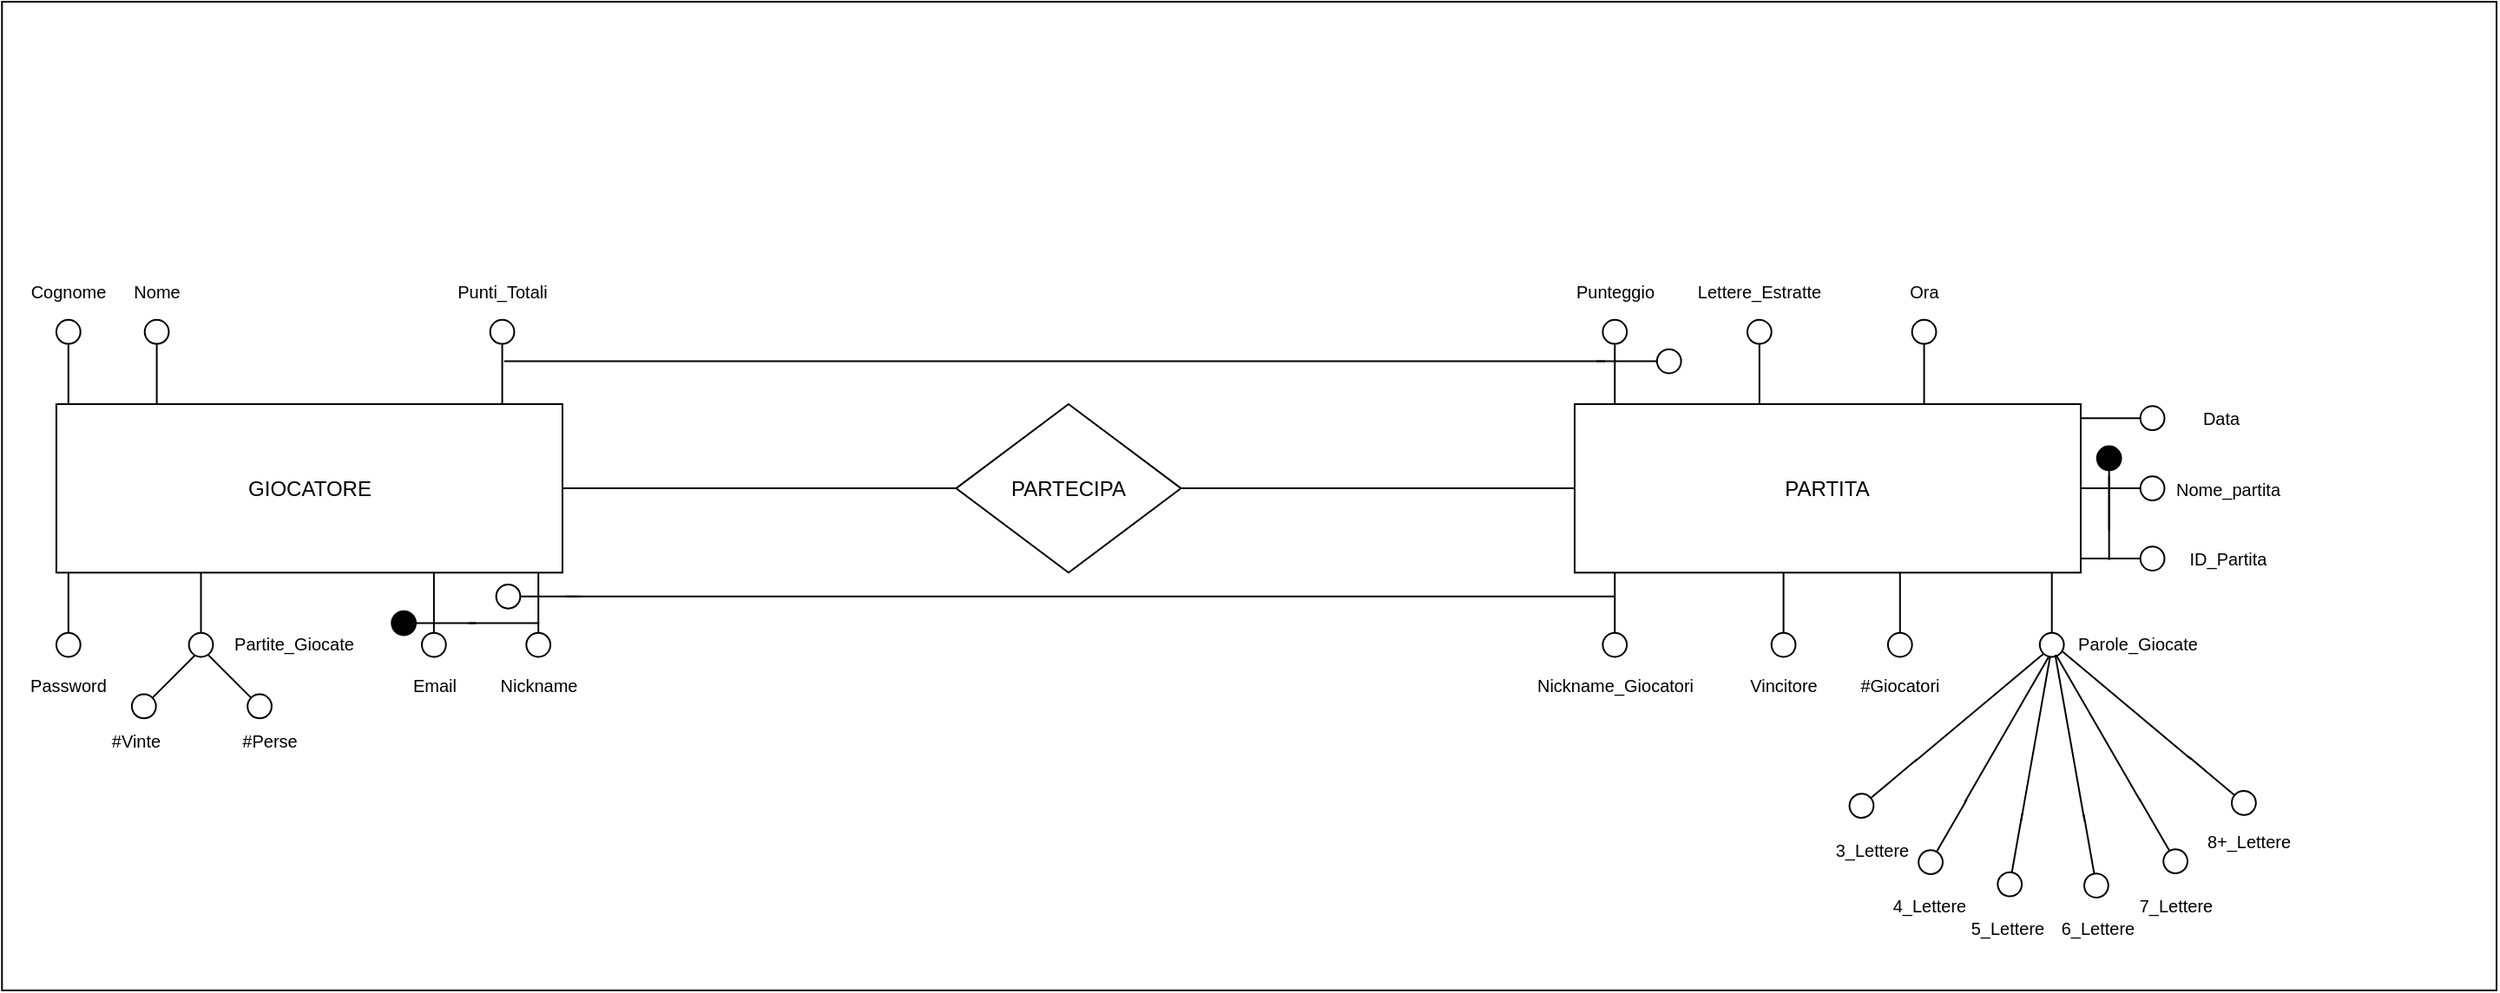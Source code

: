 <mxfile version="13.0.5" type="device"><diagram id="Agzf-7xxmcIH1kS_xgvj" name="Page-1"><mxGraphModel dx="2249" dy="769" grid="1" gridSize="10" guides="1" tooltips="1" connect="1" arrows="1" fold="1" page="1" pageScale="1" pageWidth="827" pageHeight="1169" math="0" shadow="0"><root><mxCell id="0"/><mxCell id="1" parent="0"/><mxCell id="y1J0WQ73ZuK1mdIbKQmu-139" value="" style="rounded=0;whiteSpace=wrap;html=1;strokeWidth=1;fontSize=7;" vertex="1" parent="1"><mxGeometry x="-826.85" width="1436.85" height="570" as="geometry"/></mxCell><mxCell id="y1J0WQ73ZuK1mdIbKQmu-141" value="" style="group" vertex="1" connectable="0" parent="1"><mxGeometry x="-821" y="151" width="1321.08" height="399" as="geometry"/></mxCell><mxCell id="y1J0WQ73ZuK1mdIbKQmu-1" value="" style="rounded=0;whiteSpace=wrap;html=1;" vertex="1" parent="y1J0WQ73ZuK1mdIbKQmu-141"><mxGeometry x="25.459" y="80.976" width="291.515" height="97.171" as="geometry"/></mxCell><mxCell id="y1J0WQ73ZuK1mdIbKQmu-3" value="" style="shape=mxgraph.pid.fittings.open_disc;html=1;pointerEvents=1;align=center;verticalLabelPosition=bottom;verticalAlign=top;dashed=0;" vertex="1" parent="y1J0WQ73ZuK1mdIbKQmu-141"><mxGeometry x="25.459" y="32.39" width="13.879" height="48.585" as="geometry"/></mxCell><mxCell id="y1J0WQ73ZuK1mdIbKQmu-4" value="GIOCATORE" style="text;html=1;strokeColor=none;fillColor=none;align=center;verticalAlign=middle;whiteSpace=wrap;rounded=0;" vertex="1" parent="y1J0WQ73ZuK1mdIbKQmu-141"><mxGeometry x="138.826" y="113.366" width="64.781" height="32.39" as="geometry"/></mxCell><mxCell id="y1J0WQ73ZuK1mdIbKQmu-5" value="" style="shape=mxgraph.pid.fittings.open_disc;html=1;pointerEvents=1;align=center;verticalLabelPosition=bottom;verticalAlign=top;dashed=0;" vertex="1" parent="y1J0WQ73ZuK1mdIbKQmu-141"><mxGeometry x="76.361" y="32.39" width="13.879" height="48.585" as="geometry"/></mxCell><mxCell id="y1J0WQ73ZuK1mdIbKQmu-6" value="" style="shape=mxgraph.pid.fittings.open_disc;html=1;pointerEvents=1;align=center;verticalLabelPosition=bottom;verticalAlign=top;dashed=0;" vertex="1" parent="y1J0WQ73ZuK1mdIbKQmu-141"><mxGeometry x="275.336" y="32.39" width="13.879" height="48.585" as="geometry"/></mxCell><mxCell id="y1J0WQ73ZuK1mdIbKQmu-7" value="&lt;font style=&quot;font-size: 10px&quot;&gt;Cognome&lt;/font&gt;" style="text;html=1;strokeColor=none;fillColor=none;align=center;verticalAlign=middle;whiteSpace=wrap;rounded=0;fontSize=7;" vertex="1" parent="y1J0WQ73ZuK1mdIbKQmu-141"><mxGeometry width="64.781" height="32.39" as="geometry"/></mxCell><mxCell id="y1J0WQ73ZuK1mdIbKQmu-8" value="&lt;font style=&quot;font-size: 10px&quot;&gt;Nome&lt;/font&gt;" style="text;html=1;strokeColor=none;fillColor=none;align=center;verticalAlign=middle;whiteSpace=wrap;rounded=0;fontSize=7;" vertex="1" parent="y1J0WQ73ZuK1mdIbKQmu-141"><mxGeometry x="50.918" width="64.781" height="32.39" as="geometry"/></mxCell><mxCell id="y1J0WQ73ZuK1mdIbKQmu-9" value="&lt;font style=&quot;font-size: 10px&quot;&gt;Punti_Totali&lt;/font&gt;" style="text;html=1;strokeColor=none;fillColor=none;align=center;verticalAlign=middle;whiteSpace=wrap;rounded=0;fontSize=7;" vertex="1" parent="y1J0WQ73ZuK1mdIbKQmu-141"><mxGeometry x="249.877" width="64.781" height="32.39" as="geometry"/></mxCell><mxCell id="y1J0WQ73ZuK1mdIbKQmu-10" value="" style="shape=mxgraph.pid.fittings.open_disc;html=1;pointerEvents=1;align=center;verticalLabelPosition=bottom;verticalAlign=top;dashed=0;rotation=-180;" vertex="1" parent="y1J0WQ73ZuK1mdIbKQmu-141"><mxGeometry x="25.459" y="178.147" width="13.879" height="48.585" as="geometry"/></mxCell><mxCell id="y1J0WQ73ZuK1mdIbKQmu-11" value="" style="shape=mxgraph.pid.fittings.open_disc;html=1;pointerEvents=1;align=center;verticalLabelPosition=bottom;verticalAlign=top;dashed=0;rotation=-180;" vertex="1" parent="y1J0WQ73ZuK1mdIbKQmu-141"><mxGeometry x="101.82" y="178.147" width="13.879" height="48.585" as="geometry"/></mxCell><mxCell id="y1J0WQ73ZuK1mdIbKQmu-12" value="&lt;font style=&quot;font-size: 10px&quot;&gt;Password&lt;/font&gt;" style="text;html=1;strokeColor=none;fillColor=none;align=center;verticalAlign=middle;whiteSpace=wrap;rounded=0;fontSize=7;" vertex="1" parent="y1J0WQ73ZuK1mdIbKQmu-141"><mxGeometry y="226.732" width="64.781" height="32.39" as="geometry"/></mxCell><mxCell id="y1J0WQ73ZuK1mdIbKQmu-13" value="&lt;font style=&quot;font-size: 10px&quot;&gt;Partite_Giocate&lt;/font&gt;" style="text;html=1;strokeColor=none;fillColor=none;align=center;verticalAlign=middle;whiteSpace=wrap;rounded=0;fontSize=7;" vertex="1" parent="y1J0WQ73ZuK1mdIbKQmu-141"><mxGeometry x="129.805" y="202.439" width="64.781" height="32.39" as="geometry"/></mxCell><mxCell id="y1J0WQ73ZuK1mdIbKQmu-15" value="" style="shape=mxgraph.pid.fittings.open_disc;html=1;pointerEvents=1;align=center;verticalLabelPosition=bottom;verticalAlign=top;dashed=0;rotation=135;" vertex="1" parent="y1J0WQ73ZuK1mdIbKQmu-141"><mxGeometry x="123.327" y="218.635" width="13.879" height="48.585" as="geometry"/></mxCell><mxCell id="y1J0WQ73ZuK1mdIbKQmu-17" value="" style="shape=mxgraph.pid.fittings.open_disc;html=1;pointerEvents=1;align=center;verticalLabelPosition=bottom;verticalAlign=top;dashed=0;rotation=-135;" vertex="1" parent="y1J0WQ73ZuK1mdIbKQmu-141"><mxGeometry x="81.235" y="218.635" width="13.879" height="48.585" as="geometry"/></mxCell><mxCell id="y1J0WQ73ZuK1mdIbKQmu-18" value="&lt;font style=&quot;font-size: 10px&quot;&gt;#Vinte&lt;/font&gt;" style="text;html=1;strokeColor=none;fillColor=none;align=center;verticalAlign=middle;whiteSpace=wrap;rounded=0;fontSize=7;" vertex="1" parent="y1J0WQ73ZuK1mdIbKQmu-141"><mxGeometry x="39.338" y="259.122" width="64.781" height="32.39" as="geometry"/></mxCell><mxCell id="y1J0WQ73ZuK1mdIbKQmu-20" value="&lt;font style=&quot;font-size: 10px&quot;&gt;#Perse&lt;/font&gt;" style="text;html=1;strokeColor=none;fillColor=none;align=center;verticalAlign=middle;whiteSpace=wrap;rounded=0;fontSize=7;" vertex="1" parent="y1J0WQ73ZuK1mdIbKQmu-141"><mxGeometry x="115.699" y="259.122" width="64.781" height="32.39" as="geometry"/></mxCell><mxCell id="y1J0WQ73ZuK1mdIbKQmu-21" value="" style="shape=mxgraph.pid.fittings.open_disc;html=1;pointerEvents=1;align=center;verticalLabelPosition=bottom;verticalAlign=top;dashed=0;rotation=-180;" vertex="1" parent="y1J0WQ73ZuK1mdIbKQmu-141"><mxGeometry x="235.997" y="178.147" width="13.879" height="48.585" as="geometry"/></mxCell><mxCell id="y1J0WQ73ZuK1mdIbKQmu-26" value="&lt;font style=&quot;font-size: 10px&quot;&gt;Email&lt;/font&gt;" style="text;html=1;strokeColor=none;fillColor=none;align=center;verticalAlign=middle;whiteSpace=wrap;rounded=0;fontSize=7;" vertex="1" parent="y1J0WQ73ZuK1mdIbKQmu-141"><mxGeometry x="210.555" y="226.732" width="64.781" height="32.39" as="geometry"/></mxCell><mxCell id="y1J0WQ73ZuK1mdIbKQmu-27" value="" style="shape=mxgraph.pid.fittings.open_disc;html=1;pointerEvents=1;align=center;verticalLabelPosition=bottom;verticalAlign=top;dashed=0;rotation=-180;" vertex="1" parent="y1J0WQ73ZuK1mdIbKQmu-141"><mxGeometry x="296.163" y="178.147" width="13.879" height="48.585" as="geometry"/></mxCell><mxCell id="y1J0WQ73ZuK1mdIbKQmu-28" value="&lt;font style=&quot;font-size: 10px&quot;&gt;Nickname&lt;/font&gt;" style="text;html=1;strokeColor=none;fillColor=none;align=center;verticalAlign=middle;whiteSpace=wrap;rounded=0;fontSize=7;" vertex="1" parent="y1J0WQ73ZuK1mdIbKQmu-141"><mxGeometry x="270.72" y="226.732" width="64.781" height="32.39" as="geometry"/></mxCell><mxCell id="y1J0WQ73ZuK1mdIbKQmu-32" value="" style="rhombus;whiteSpace=wrap;html=1;fontSize=7;" vertex="1" parent="y1J0WQ73ZuK1mdIbKQmu-141"><mxGeometry x="543.707" y="80.976" width="129.562" height="97.171" as="geometry"/></mxCell><mxCell id="y1J0WQ73ZuK1mdIbKQmu-34" value="PARTECIPA" style="text;html=1;strokeColor=none;fillColor=none;align=center;verticalAlign=middle;whiteSpace=wrap;rounded=0;" vertex="1" parent="y1J0WQ73ZuK1mdIbKQmu-141"><mxGeometry x="576.098" y="113.366" width="64.781" height="32.39" as="geometry"/></mxCell><mxCell id="y1J0WQ73ZuK1mdIbKQmu-35" value="" style="endArrow=none;html=1;fontSize=7;entryX=0;entryY=0.5;entryDx=0;entryDy=0;exitX=1;exitY=0.5;exitDx=0;exitDy=0;" edge="1" parent="y1J0WQ73ZuK1mdIbKQmu-141" source="y1J0WQ73ZuK1mdIbKQmu-1" target="y1J0WQ73ZuK1mdIbKQmu-32"><mxGeometry width="50" height="50" relative="1" as="geometry"><mxPoint x="462.731" y="226.732" as="sourcePoint"/><mxPoint x="543.707" y="145.756" as="targetPoint"/></mxGeometry></mxCell><mxCell id="y1J0WQ73ZuK1mdIbKQmu-36" value="" style="rounded=0;whiteSpace=wrap;html=1;" vertex="1" parent="y1J0WQ73ZuK1mdIbKQmu-141"><mxGeometry x="900.003" y="80.976" width="291.515" height="97.171" as="geometry"/></mxCell><mxCell id="y1J0WQ73ZuK1mdIbKQmu-37" value="" style="endArrow=none;html=1;fontSize=7;entryX=1;entryY=0.5;entryDx=0;entryDy=0;" edge="1" parent="y1J0WQ73ZuK1mdIbKQmu-141" source="y1J0WQ73ZuK1mdIbKQmu-36" target="y1J0WQ73ZuK1mdIbKQmu-32"><mxGeometry width="50" height="50" relative="1" as="geometry"><mxPoint x="576.098" y="226.732" as="sourcePoint"/><mxPoint x="657.074" y="145.756" as="targetPoint"/></mxGeometry></mxCell><mxCell id="y1J0WQ73ZuK1mdIbKQmu-38" value="PARTITA" style="text;html=1;strokeColor=none;fillColor=none;align=center;verticalAlign=middle;whiteSpace=wrap;rounded=0;" vertex="1" parent="y1J0WQ73ZuK1mdIbKQmu-141"><mxGeometry x="1013.37" y="113.366" width="64.781" height="32.39" as="geometry"/></mxCell><mxCell id="y1J0WQ73ZuK1mdIbKQmu-39" value="" style="shape=mxgraph.pid.fittings.open_disc;html=1;pointerEvents=1;align=center;verticalLabelPosition=bottom;verticalAlign=top;dashed=0;" vertex="1" parent="y1J0WQ73ZuK1mdIbKQmu-141"><mxGeometry x="916.198" y="32.39" width="13.879" height="48.585" as="geometry"/></mxCell><mxCell id="y1J0WQ73ZuK1mdIbKQmu-40" value="&lt;font style=&quot;font-size: 10px&quot;&gt;Punteggio&lt;/font&gt;" style="text;html=1;strokeColor=none;fillColor=none;align=center;verticalAlign=middle;whiteSpace=wrap;rounded=0;fontSize=7;" vertex="1" parent="y1J0WQ73ZuK1mdIbKQmu-141"><mxGeometry x="890.756" width="64.781" height="32.39" as="geometry"/></mxCell><mxCell id="y1J0WQ73ZuK1mdIbKQmu-41" value="&lt;font style=&quot;font-size: 10px&quot;&gt;Lettere_Estratte&lt;/font&gt;" style="text;html=1;strokeColor=none;fillColor=none;align=center;verticalAlign=middle;whiteSpace=wrap;rounded=0;fontSize=7;" vertex="1" parent="y1J0WQ73ZuK1mdIbKQmu-141"><mxGeometry x="974.032" width="64.781" height="32.39" as="geometry"/></mxCell><mxCell id="y1J0WQ73ZuK1mdIbKQmu-42" value="" style="shape=mxgraph.pid.fittings.open_disc;html=1;pointerEvents=1;align=center;verticalLabelPosition=bottom;verticalAlign=top;dashed=0;" vertex="1" parent="y1J0WQ73ZuK1mdIbKQmu-141"><mxGeometry x="999.491" y="32.39" width="13.879" height="48.585" as="geometry"/></mxCell><mxCell id="y1J0WQ73ZuK1mdIbKQmu-43" value="" style="shape=mxgraph.pid.fittings.open_disc;html=1;pointerEvents=1;align=center;verticalLabelPosition=bottom;verticalAlign=top;dashed=0;" vertex="1" parent="y1J0WQ73ZuK1mdIbKQmu-141"><mxGeometry x="1094.346" y="32.39" width="13.879" height="48.585" as="geometry"/></mxCell><mxCell id="y1J0WQ73ZuK1mdIbKQmu-44" value="&lt;font style=&quot;font-size: 10px&quot;&gt;Ora&lt;/font&gt;" style="text;html=1;strokeColor=none;fillColor=none;align=center;verticalAlign=middle;whiteSpace=wrap;rounded=0;fontSize=7;" vertex="1" parent="y1J0WQ73ZuK1mdIbKQmu-141"><mxGeometry x="1068.904" width="64.781" height="32.39" as="geometry"/></mxCell><mxCell id="y1J0WQ73ZuK1mdIbKQmu-46" value="" style="shape=mxgraph.pid.fittings.open_disc;html=1;pointerEvents=1;align=center;verticalLabelPosition=bottom;verticalAlign=top;dashed=0;rotation=-180;" vertex="1" parent="y1J0WQ73ZuK1mdIbKQmu-141"><mxGeometry x="916.198" y="178.147" width="13.879" height="48.585" as="geometry"/></mxCell><mxCell id="y1J0WQ73ZuK1mdIbKQmu-47" value="&lt;font style=&quot;font-size: 10px&quot;&gt;Nickname_Giocatori&lt;/font&gt;" style="text;html=1;strokeColor=none;fillColor=none;align=center;verticalAlign=middle;whiteSpace=wrap;rounded=0;fontSize=7;" vertex="1" parent="y1J0WQ73ZuK1mdIbKQmu-141"><mxGeometry x="890.756" y="226.732" width="64.781" height="32.39" as="geometry"/></mxCell><mxCell id="y1J0WQ73ZuK1mdIbKQmu-48" value="&lt;font style=&quot;font-size: 10px&quot;&gt;Vincitore&lt;/font&gt;" style="text;html=1;strokeColor=none;fillColor=none;align=center;verticalAlign=middle;whiteSpace=wrap;rounded=0;fontSize=7;" vertex="1" parent="y1J0WQ73ZuK1mdIbKQmu-141"><mxGeometry x="987.927" y="226.732" width="64.781" height="32.39" as="geometry"/></mxCell><mxCell id="y1J0WQ73ZuK1mdIbKQmu-49" value="" style="shape=mxgraph.pid.fittings.open_disc;html=1;pointerEvents=1;align=center;verticalLabelPosition=bottom;verticalAlign=top;dashed=0;rotation=-180;" vertex="1" parent="y1J0WQ73ZuK1mdIbKQmu-141"><mxGeometry x="1013.37" y="178.147" width="13.879" height="48.585" as="geometry"/></mxCell><mxCell id="y1J0WQ73ZuK1mdIbKQmu-50" value="" style="shape=mxgraph.pid.fittings.open_disc;html=1;pointerEvents=1;align=center;verticalLabelPosition=bottom;verticalAlign=top;dashed=0;rotation=-180;" vertex="1" parent="y1J0WQ73ZuK1mdIbKQmu-141"><mxGeometry x="1080.467" y="178.147" width="13.879" height="48.585" as="geometry"/></mxCell><mxCell id="y1J0WQ73ZuK1mdIbKQmu-51" value="&lt;font style=&quot;font-size: 10px&quot;&gt;#Giocatori&lt;/font&gt;" style="text;html=1;strokeColor=none;fillColor=none;align=center;verticalAlign=middle;whiteSpace=wrap;rounded=0;fontSize=7;" vertex="1" parent="y1J0WQ73ZuK1mdIbKQmu-141"><mxGeometry x="1055.024" y="226.732" width="64.781" height="32.39" as="geometry"/></mxCell><mxCell id="y1J0WQ73ZuK1mdIbKQmu-52" value="" style="shape=mxgraph.pid.fittings.open_disc;html=1;pointerEvents=1;align=center;verticalLabelPosition=bottom;verticalAlign=top;dashed=0;rotation=-180;" vertex="1" parent="y1J0WQ73ZuK1mdIbKQmu-141"><mxGeometry x="1167.921" y="178.147" width="13.879" height="48.585" as="geometry"/></mxCell><mxCell id="y1J0WQ73ZuK1mdIbKQmu-53" value="&lt;font style=&quot;font-size: 10px&quot;&gt;Parole_Giocate&lt;/font&gt;" style="text;html=1;strokeColor=none;fillColor=none;align=center;verticalAlign=middle;whiteSpace=wrap;rounded=0;fontSize=7;" vertex="1" parent="y1J0WQ73ZuK1mdIbKQmu-141"><mxGeometry x="1191.518" y="202.439" width="64.781" height="32.39" as="geometry"/></mxCell><mxCell id="y1J0WQ73ZuK1mdIbKQmu-56" value="" style="shape=mxgraph.pid.fittings.open_disc;html=1;pointerEvents=1;align=center;verticalLabelPosition=bottom;verticalAlign=top;dashed=0;rotation=130;" vertex="1" parent="y1J0WQ73ZuK1mdIbKQmu-141"><mxGeometry x="1265.217" y="275.5" width="13.882" height="48.583" as="geometry"/></mxCell><mxCell id="y1J0WQ73ZuK1mdIbKQmu-71" value="" style="line;strokeWidth=1;direction=south;html=1;fontSize=7;rotation=-50;" vertex="1" parent="y1J0WQ73ZuK1mdIbKQmu-141"><mxGeometry x="1209.656" y="205.863" width="16.198" height="97.167" as="geometry"/></mxCell><mxCell id="y1J0WQ73ZuK1mdIbKQmu-60" value="" style="shape=mxgraph.pid.fittings.open_disc;html=1;pointerEvents=1;align=center;verticalLabelPosition=bottom;verticalAlign=top;dashed=0;rotation=150;" vertex="1" parent="y1J0WQ73ZuK1mdIbKQmu-141"><mxGeometry x="1230.455" y="305.249" width="13.882" height="48.583" as="geometry"/></mxCell><mxCell id="y1J0WQ73ZuK1mdIbKQmu-75" value="" style="line;strokeWidth=1;direction=south;html=1;fontSize=7;rotation=-30;" vertex="1" parent="y1J0WQ73ZuK1mdIbKQmu-141"><mxGeometry x="1193.652" y="219.418" width="16.198" height="97.167" as="geometry"/></mxCell><mxCell id="y1J0WQ73ZuK1mdIbKQmu-55" value="" style="shape=mxgraph.pid.fittings.open_disc;html=1;pointerEvents=1;align=center;verticalLabelPosition=bottom;verticalAlign=top;dashed=0;rotation=-130;" vertex="1" parent="y1J0WQ73ZuK1mdIbKQmu-141"><mxGeometry x="1071.608" y="277.115" width="13.879" height="48.585" as="geometry"/></mxCell><mxCell id="y1J0WQ73ZuK1mdIbKQmu-64" value="" style="line;strokeWidth=1;direction=south;html=1;fontSize=7;rotation=50;" vertex="1" parent="y1J0WQ73ZuK1mdIbKQmu-141"><mxGeometry x="1124.826" y="207.476" width="16.195" height="97.171" as="geometry"/></mxCell><mxCell id="y1J0WQ73ZuK1mdIbKQmu-59" value="" style="shape=mxgraph.pid.fittings.open_disc;html=1;pointerEvents=1;align=center;verticalLabelPosition=bottom;verticalAlign=top;dashed=0;rotation=-150;" vertex="1" parent="y1J0WQ73ZuK1mdIbKQmu-141"><mxGeometry x="1106.8" y="305.716" width="13.879" height="48.585" as="geometry"/></mxCell><mxCell id="y1J0WQ73ZuK1mdIbKQmu-74" value="" style="line;strokeWidth=1;direction=south;html=1;fontSize=7;rotation=30;" vertex="1" parent="y1J0WQ73ZuK1mdIbKQmu-141"><mxGeometry x="1140.811" y="219.914" width="16.195" height="97.171" as="geometry"/></mxCell><mxCell id="y1J0WQ73ZuK1mdIbKQmu-100" value="" style="shape=mxgraph.pid.fittings.open_disc;html=1;pointerEvents=1;align=center;verticalLabelPosition=bottom;verticalAlign=top;dashed=0;rotation=-170;" vertex="1" parent="y1J0WQ73ZuK1mdIbKQmu-141"><mxGeometry x="1146.689" y="316.469" width="13.879" height="48.585" as="geometry"/></mxCell><mxCell id="y1J0WQ73ZuK1mdIbKQmu-101" value="" style="line;strokeWidth=1;direction=south;html=1;fontSize=7;rotation=10;" vertex="1" parent="y1J0WQ73ZuK1mdIbKQmu-141"><mxGeometry x="1157.33" y="225.778" width="16.195" height="97.171" as="geometry"/></mxCell><mxCell id="y1J0WQ73ZuK1mdIbKQmu-111" value="" style="group" vertex="1" connectable="0" parent="y1J0WQ73ZuK1mdIbKQmu-141"><mxGeometry x="1168.845" y="224.157" width="39.661" height="142.456" as="geometry"/></mxCell><mxCell id="y1J0WQ73ZuK1mdIbKQmu-108" value="" style="shape=mxgraph.pid.fittings.open_disc;html=1;pointerEvents=1;align=center;verticalLabelPosition=bottom;verticalAlign=top;dashed=0;rotation=170;" vertex="1" parent="y1J0WQ73ZuK1mdIbKQmu-111"><mxGeometry x="21.669" y="93.035" width="13.879" height="48.585" as="geometry"/></mxCell><mxCell id="y1J0WQ73ZuK1mdIbKQmu-109" value="" style="line;strokeWidth=1;direction=south;html=1;fontSize=7;rotation=-10;" vertex="1" parent="y1J0WQ73ZuK1mdIbKQmu-111"><mxGeometry x="8.314" y="0.668" width="16.195" height="97.171" as="geometry"/></mxCell><mxCell id="y1J0WQ73ZuK1mdIbKQmu-112" value="&lt;font style=&quot;font-size: 10px&quot;&gt;3_Lettere&lt;/font&gt;" style="text;html=1;strokeColor=none;fillColor=none;align=center;verticalAlign=middle;whiteSpace=wrap;rounded=0;fontSize=7;" vertex="1" parent="y1J0WQ73ZuK1mdIbKQmu-141"><mxGeometry x="1038.813" y="321.441" width="64.781" height="32.39" as="geometry"/></mxCell><mxCell id="y1J0WQ73ZuK1mdIbKQmu-113" value="&lt;font style=&quot;font-size: 10px&quot;&gt;4_Lettere&lt;/font&gt;" style="text;html=1;strokeColor=none;fillColor=none;align=center;verticalAlign=middle;whiteSpace=wrap;rounded=0;fontSize=7;" vertex="1" parent="y1J0WQ73ZuK1mdIbKQmu-141"><mxGeometry x="1071.608" y="353.832" width="64.781" height="32.39" as="geometry"/></mxCell><mxCell id="y1J0WQ73ZuK1mdIbKQmu-114" value="&lt;font style=&quot;font-size: 10px&quot;&gt;5_Lettere&lt;/font&gt;" style="text;html=1;strokeColor=none;fillColor=none;align=center;verticalAlign=middle;whiteSpace=wrap;rounded=0;fontSize=7;" vertex="1" parent="y1J0WQ73ZuK1mdIbKQmu-141"><mxGeometry x="1117.02" y="366.61" width="64.781" height="32.39" as="geometry"/></mxCell><mxCell id="y1J0WQ73ZuK1mdIbKQmu-115" value="&lt;font style=&quot;font-size: 10px&quot;&gt;6_Lettere&lt;/font&gt;" style="text;html=1;strokeColor=none;fillColor=none;align=center;verticalAlign=middle;whiteSpace=wrap;rounded=0;fontSize=7;" vertex="1" parent="y1J0WQ73ZuK1mdIbKQmu-141"><mxGeometry x="1169.363" y="366.61" width="64.781" height="32.39" as="geometry"/></mxCell><mxCell id="y1J0WQ73ZuK1mdIbKQmu-116" value="&lt;font style=&quot;font-size: 10px&quot;&gt;7_Lettere&lt;/font&gt;" style="text;html=1;strokeColor=none;fillColor=none;align=center;verticalAlign=middle;whiteSpace=wrap;rounded=0;fontSize=7;" vertex="1" parent="y1J0WQ73ZuK1mdIbKQmu-141"><mxGeometry x="1214.321" y="353.832" width="64.781" height="32.39" as="geometry"/></mxCell><mxCell id="y1J0WQ73ZuK1mdIbKQmu-117" value="&lt;font style=&quot;font-size: 10px&quot;&gt;8+_Lettere&lt;/font&gt;" style="text;html=1;strokeColor=none;fillColor=none;align=center;verticalAlign=middle;whiteSpace=wrap;rounded=0;fontSize=7;" vertex="1" parent="y1J0WQ73ZuK1mdIbKQmu-141"><mxGeometry x="1256.299" y="316.469" width="64.781" height="32.39" as="geometry"/></mxCell><mxCell id="y1J0WQ73ZuK1mdIbKQmu-119" value="" style="group" vertex="1" connectable="0" parent="y1J0WQ73ZuK1mdIbKQmu-141"><mxGeometry x="218.644" y="199.2" width="84.92" height="16.195" as="geometry"/></mxCell><mxCell id="y1J0WQ73ZuK1mdIbKQmu-2" value="" style="shape=mxgraph.pid.fittings.blind_disc;html=1;pointerEvents=1;align=center;verticalLabelPosition=bottom;verticalAlign=top;dashed=0;rotation=-90;" vertex="1" parent="y1J0WQ73ZuK1mdIbKQmu-119"><mxGeometry x="17.353" y="-16.195" width="13.879" height="48.585" as="geometry"/></mxCell><mxCell id="y1J0WQ73ZuK1mdIbKQmu-118" value="" style="line;strokeWidth=1;direction=south;html=1;fontSize=7;rotation=90;" vertex="1" parent="y1J0WQ73ZuK1mdIbKQmu-119"><mxGeometry x="56.578" y="-12.146" width="16.195" height="40.488" as="geometry"/></mxCell><mxCell id="y1J0WQ73ZuK1mdIbKQmu-122" value="" style="group" vertex="1" connectable="0" parent="y1J0WQ73ZuK1mdIbKQmu-141"><mxGeometry x="278.81" y="183.815" width="643.77" height="16.195" as="geometry"/></mxCell><mxCell id="y1J0WQ73ZuK1mdIbKQmu-120" value="" style="shape=mxgraph.pid.fittings.open_disc;html=1;pointerEvents=1;align=center;verticalLabelPosition=bottom;verticalAlign=top;dashed=0;rotation=-90;" vertex="1" parent="y1J0WQ73ZuK1mdIbKQmu-122"><mxGeometry x="17.353" y="-16.228" width="13.879" height="48.585" as="geometry"/></mxCell><mxCell id="y1J0WQ73ZuK1mdIbKQmu-121" value="" style="line;strokeWidth=1;direction=south;html=1;fontSize=7;rotation=90;" vertex="1" parent="y1J0WQ73ZuK1mdIbKQmu-122"><mxGeometry x="333.631" y="-293.942" width="16.195" height="604.079" as="geometry"/></mxCell><mxCell id="y1J0WQ73ZuK1mdIbKQmu-127" value="" style="shape=mxgraph.pid.fittings.open_disc;html=1;pointerEvents=1;align=center;verticalLabelPosition=bottom;verticalAlign=top;dashed=0;rotation=90;" vertex="1" parent="y1J0WQ73ZuK1mdIbKQmu-141"><mxGeometry x="1208.507" y="64.781" width="13.879" height="48.585" as="geometry"/></mxCell><mxCell id="y1J0WQ73ZuK1mdIbKQmu-128" value="" style="shape=mxgraph.pid.fittings.open_disc;html=1;pointerEvents=1;align=center;verticalLabelPosition=bottom;verticalAlign=top;dashed=0;rotation=90;" vertex="1" parent="y1J0WQ73ZuK1mdIbKQmu-141"><mxGeometry x="1208.507" y="105.268" width="13.879" height="48.585" as="geometry"/></mxCell><mxCell id="y1J0WQ73ZuK1mdIbKQmu-129" value="&lt;font style=&quot;font-size: 10px&quot;&gt;Data&lt;/font&gt;" style="text;html=1;strokeColor=none;fillColor=none;align=center;verticalAlign=middle;whiteSpace=wrap;rounded=0;fontSize=7;" vertex="1" parent="y1J0WQ73ZuK1mdIbKQmu-141"><mxGeometry x="1239.764" y="72.878" width="64.781" height="32.39" as="geometry"/></mxCell><mxCell id="y1J0WQ73ZuK1mdIbKQmu-130" value="" style="shape=mxgraph.pid.fittings.open_disc;html=1;pointerEvents=1;align=center;verticalLabelPosition=bottom;verticalAlign=top;dashed=0;rotation=90;" vertex="1" parent="y1J0WQ73ZuK1mdIbKQmu-141"><mxGeometry x="1208.507" y="145.756" width="13.879" height="48.585" as="geometry"/></mxCell><mxCell id="y1J0WQ73ZuK1mdIbKQmu-131" value="&lt;font style=&quot;font-size: 10px&quot;&gt;Nome_partita&lt;/font&gt;" style="text;html=1;strokeColor=none;fillColor=none;align=center;verticalAlign=middle;whiteSpace=wrap;rounded=0;fontSize=7;" vertex="1" parent="y1J0WQ73ZuK1mdIbKQmu-141"><mxGeometry x="1244.331" y="113.366" width="64.781" height="32.39" as="geometry"/></mxCell><mxCell id="y1J0WQ73ZuK1mdIbKQmu-132" value="&lt;font style=&quot;font-size: 10px&quot;&gt;ID_Partita&lt;/font&gt;" style="text;html=1;strokeColor=none;fillColor=none;align=center;verticalAlign=middle;whiteSpace=wrap;rounded=0;fontSize=7;" vertex="1" parent="y1J0WQ73ZuK1mdIbKQmu-141"><mxGeometry x="1244.331" y="153.854" width="64.781" height="32.39" as="geometry"/></mxCell><mxCell id="y1J0WQ73ZuK1mdIbKQmu-134" value="" style="shape=mxgraph.pid.fittings.blind_disc;html=1;pointerEvents=1;align=center;verticalLabelPosition=bottom;verticalAlign=top;dashed=0;rotation=0;" vertex="1" parent="y1J0WQ73ZuK1mdIbKQmu-141"><mxGeometry x="1200.903" y="105.268" width="13.879" height="48.585" as="geometry"/></mxCell><mxCell id="y1J0WQ73ZuK1mdIbKQmu-136" value="" style="line;strokeWidth=1;direction=south;html=1;fontSize=7;rotation=0;" vertex="1" parent="y1J0WQ73ZuK1mdIbKQmu-141"><mxGeometry x="1199.745" y="122.273" width="16.195" height="48.585" as="geometry"/></mxCell><mxCell id="y1J0WQ73ZuK1mdIbKQmu-137" value="" style="group" vertex="1" connectable="0" parent="y1J0WQ73ZuK1mdIbKQmu-141"><mxGeometry x="283.377" y="48.181" width="677.942" height="16.195" as="geometry"/></mxCell><mxCell id="y1J0WQ73ZuK1mdIbKQmu-124" value="" style="shape=mxgraph.pid.fittings.open_disc;html=1;pointerEvents=1;align=center;verticalLabelPosition=bottom;verticalAlign=top;dashed=0;rotation=-270;" vertex="1" parent="y1J0WQ73ZuK1mdIbKQmu-137"><mxGeometry x="646.709" y="-16.195" width="13.879" height="48.585" as="geometry"/></mxCell><mxCell id="y1J0WQ73ZuK1mdIbKQmu-125" value="" style="line;strokeWidth=1;direction=south;html=1;fontSize=7;rotation=-90;" vertex="1" parent="y1J0WQ73ZuK1mdIbKQmu-137"><mxGeometry x="308.925" y="-308.923" width="16.195" height="634.04" as="geometry"/></mxCell></root></mxGraphModel></diagram></mxfile>